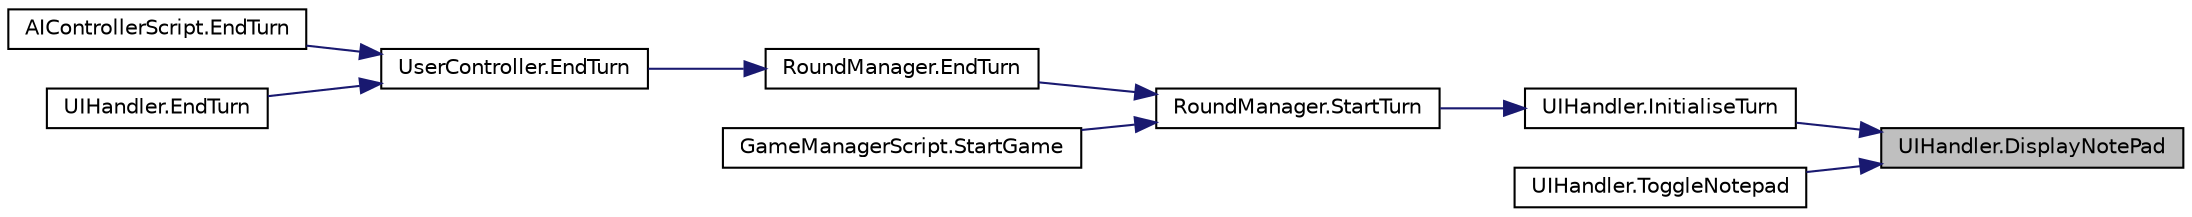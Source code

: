 digraph "UIHandler.DisplayNotePad"
{
 // LATEX_PDF_SIZE
  edge [fontname="Helvetica",fontsize="10",labelfontname="Helvetica",labelfontsize="10"];
  node [fontname="Helvetica",fontsize="10",shape=record];
  rankdir="RL";
  Node1 [label="UIHandler.DisplayNotePad",height=0.2,width=0.4,color="black", fillcolor="grey75", style="filled", fontcolor="black",tooltip=" "];
  Node1 -> Node2 [dir="back",color="midnightblue",fontsize="10",style="solid",fontname="Helvetica"];
  Node2 [label="UIHandler.InitialiseTurn",height=0.2,width=0.4,color="black", fillcolor="white", style="filled",URL="$class_u_i_handler.html#ac072319b13f11e5ac215a0ed6ab11aa9",tooltip=" "];
  Node2 -> Node3 [dir="back",color="midnightblue",fontsize="10",style="solid",fontname="Helvetica"];
  Node3 [label="RoundManager.StartTurn",height=0.2,width=0.4,color="black", fillcolor="white", style="filled",URL="$class_round_manager.html#acf644ae21a6f9ebc2a476fc8603e18fc",tooltip="Method for starting the turn"];
  Node3 -> Node4 [dir="back",color="midnightblue",fontsize="10",style="solid",fontname="Helvetica"];
  Node4 [label="RoundManager.EndTurn",height=0.2,width=0.4,color="black", fillcolor="white", style="filled",URL="$class_round_manager.html#a29177f2e27c6c4af55dfa3c48d67cfb0",tooltip="Ending the turn. Returns the next player"];
  Node4 -> Node5 [dir="back",color="midnightblue",fontsize="10",style="solid",fontname="Helvetica"];
  Node5 [label="UserController.EndTurn",height=0.2,width=0.4,color="black", fillcolor="white", style="filled",URL="$class_user_controller.html#ab90611f541e20c125133d09b62407f41",tooltip=" "];
  Node5 -> Node6 [dir="back",color="midnightblue",fontsize="10",style="solid",fontname="Helvetica"];
  Node6 [label="AIControllerScript.EndTurn",height=0.2,width=0.4,color="black", fillcolor="white", style="filled",URL="$class_a_i_controller_script.html#a9c386cf1258ad897c9a1068804f07ba0",tooltip="have AI to end turn"];
  Node5 -> Node7 [dir="back",color="midnightblue",fontsize="10",style="solid",fontname="Helvetica"];
  Node7 [label="UIHandler.EndTurn",height=0.2,width=0.4,color="black", fillcolor="white", style="filled",URL="$class_u_i_handler.html#acc06a1dab8566d9e14f7ab3ae1ffea93",tooltip=" "];
  Node3 -> Node8 [dir="back",color="midnightblue",fontsize="10",style="solid",fontname="Helvetica"];
  Node8 [label="GameManagerScript.StartGame",height=0.2,width=0.4,color="black", fillcolor="white", style="filled",URL="$class_game_manager_script.html#a12cbaf1ff00804887619c07c7267cf31",tooltip="starting and initialing the game and it's components"];
  Node1 -> Node9 [dir="back",color="midnightblue",fontsize="10",style="solid",fontname="Helvetica"];
  Node9 [label="UIHandler.ToggleNotepad",height=0.2,width=0.4,color="black", fillcolor="white", style="filled",URL="$class_u_i_handler.html#a77ee1447ad780f3d08c3f6113ea4fcb0",tooltip=" "];
}
